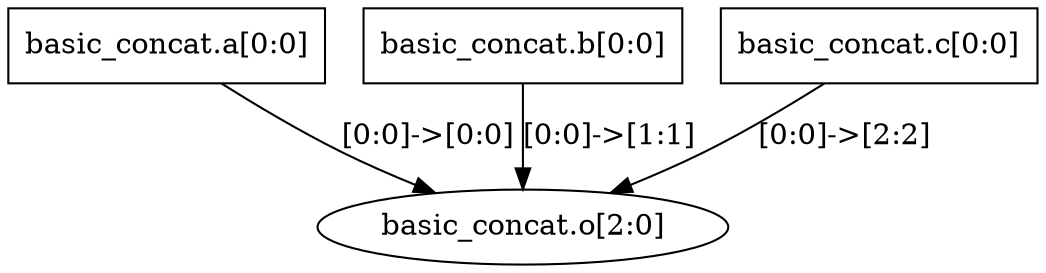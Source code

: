 digraph G {
	"basic_concat.a" -> "basic_concat.o"[label="[0:0]->[0:0]"];
	"basic_concat.b" -> "basic_concat.o"[label="[0:0]->[1:1]"];
	"basic_concat.c" -> "basic_concat.o"[label="[0:0]->[2:2]"];
	"basic_concat.a" [shape=rectangle, label="basic_concat.a[0:0]"];
	"basic_concat.b" [shape=rectangle, label="basic_concat.b[0:0]"];
	"basic_concat.c" [shape=rectangle, label="basic_concat.c[0:0]"];
	"basic_concat.o" [shape=ellipse, label="basic_concat.o[2:0]"];
}

